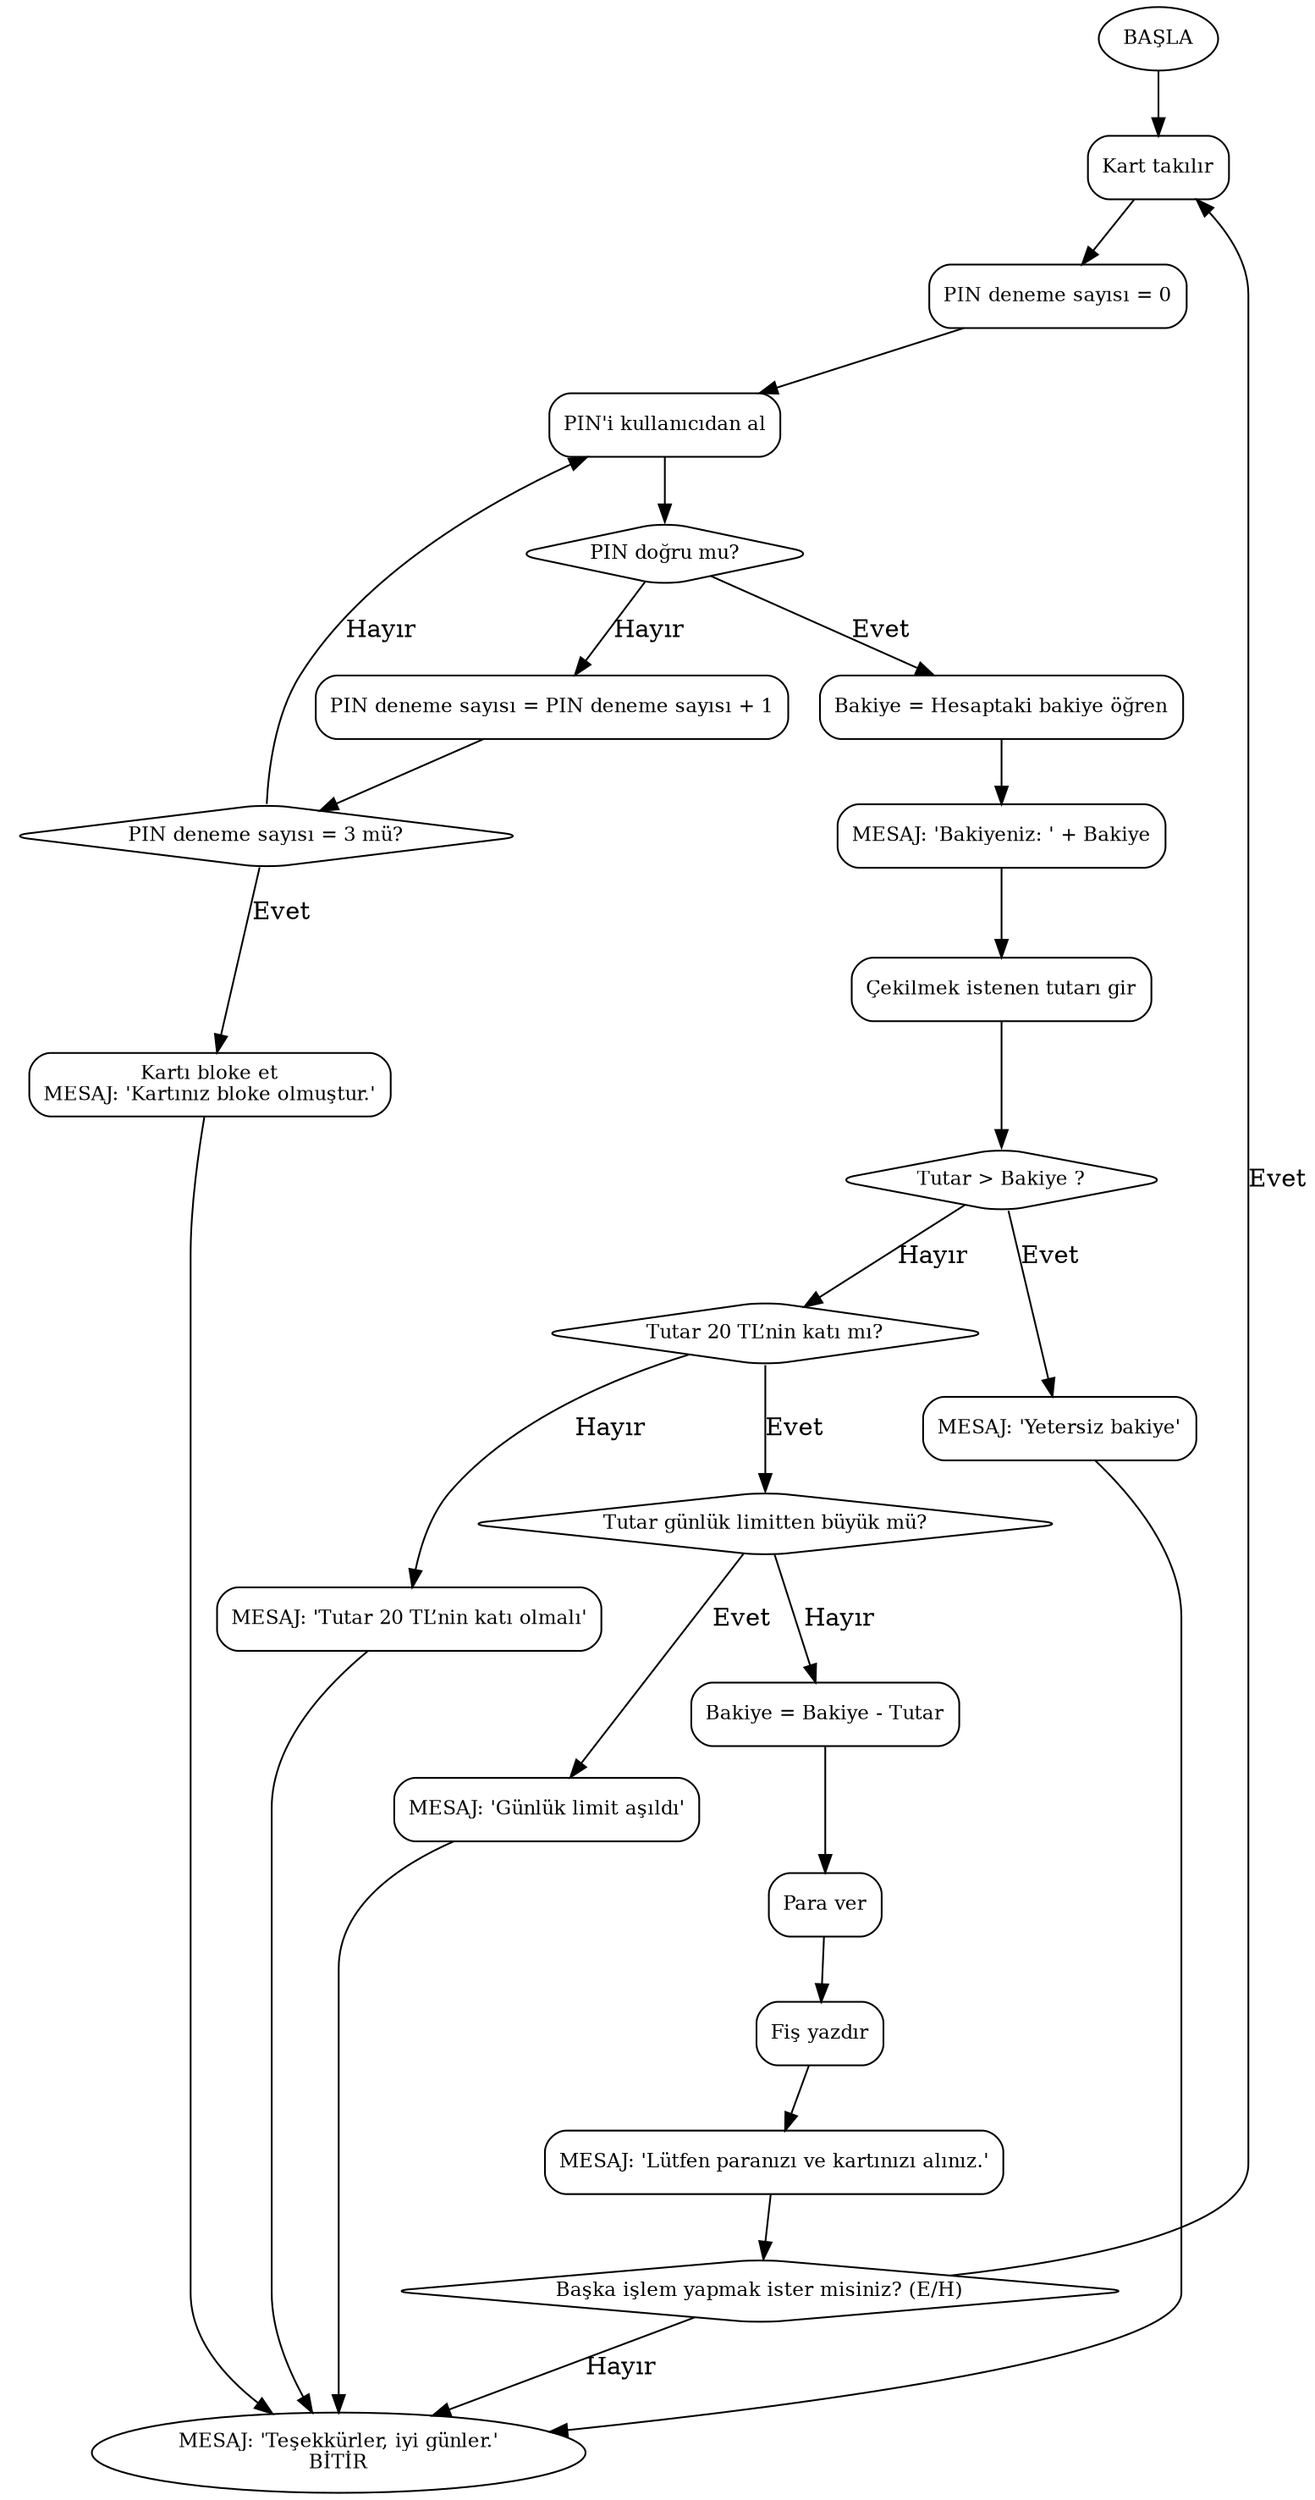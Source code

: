 digraph ATM {
    rankdir=TB;
    node [shape=rectangle, style=rounded, fontsize=11];

    Start [label="BAŞLA", shape=oval];
    InsertCard [label="Kart takılır"];
    PinInit [label="PIN deneme sayısı = 0"];
    EnterPIN [label="PIN'i kullanıcıdan al"];
    CheckPIN [label="PIN doğru mu?", shape=diamond];
    WrongPIN [label="PIN deneme sayısı = PIN deneme sayısı + 1"];
    ThreeTries [label="PIN deneme sayısı = 3 mü?", shape=diamond];
    BlockCard [label="Kartı bloke et\nMESAJ: 'Kartınız bloke olmuştur.'"];
    Balance [label="Bakiye = Hesaptaki bakiye öğren"];
    ShowBalance [label="MESAJ: 'Bakiyeniz: ' + Bakiye"];
    EnterAmount [label="Çekilmek istenen tutarı gir"];
    CheckBalance [label="Tutar > Bakiye ?", shape=diamond];
    Insufficient [label="MESAJ: 'Yetersiz bakiye'"];
    CheckMultiple [label="Tutar 20 TL’nin katı mı?", shape=diamond];
    NotMultiple [label="MESAJ: 'Tutar 20 TL’nin katı olmalı'"];
    CheckLimit [label="Tutar günlük limitten büyük mü?", shape=diamond];
    OverLimit [label="MESAJ: 'Günlük limit aşıldı'"];
    Deduct [label="Bakiye = Bakiye - Tutar"];
    Dispense [label="Para ver"];
    Print [label="Fiş yazdır"];
    TakeCash [label="MESAJ: 'Lütfen paranızı ve kartınızı alınız.'"];
    AskMore [label="Başka işlem yapmak ister misiniz? (E/H)", shape=diamond];
    End [label="MESAJ: 'Teşekkürler, iyi günler.'\nBİTİR", shape=oval];

    // Akış bağlantıları
    Start -> InsertCard -> PinInit -> EnterPIN -> CheckPIN;

    CheckPIN -> Balance [label="Evet"];
    CheckPIN -> WrongPIN [label="Hayır"];

    WrongPIN -> ThreeTries;
    ThreeTries -> BlockCard [label="Evet"];
    ThreeTries -> EnterPIN [label="Hayır"];

    BlockCard -> End;

    Balance -> ShowBalance -> EnterAmount -> CheckBalance;
    CheckBalance -> Insufficient [label="Evet"];
    Insufficient -> End;

    CheckBalance -> CheckMultiple [label="Hayır"];
    CheckMultiple -> NotMultiple [label="Hayır"];
    NotMultiple -> End;

    CheckMultiple -> CheckLimit [label="Evet"];
    CheckLimit -> OverLimit [label="Evet"];
    OverLimit -> End;

    CheckLimit -> Deduct [label="Hayır"];
    Deduct -> Dispense -> Print -> TakeCash -> AskMore;

    AskMore -> InsertCard [label="Evet"];
    AskMore -> End [label="Hayır"];
}
